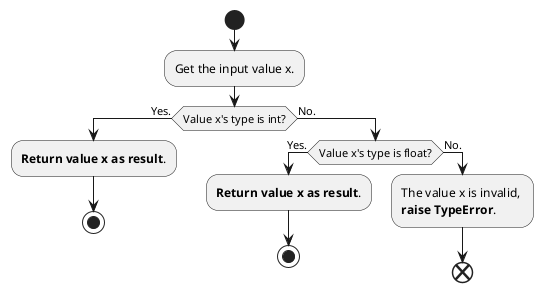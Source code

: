@startuml

start

:Get the input value x.;

if (Value x's type is int?) then (Yes.)
    :**Return value x as result**.;
    stop
else (No.)
    if (Value x's type is float?) then (Yes.)
        :**Return value x as result**.;
        stop
    else (No.)
        :The value x is invalid, \n**raise TypeError**.;
        end
    endif
endif


@enduml